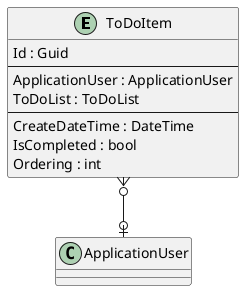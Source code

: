 @startuml

entity ToDoItem {
    Id : Guid
    --
    ApplicationUser : ApplicationUser
    ToDoList : ToDoList
    ' ToDoItemKeyCodePlaceholder
    --
    CreateDateTime : DateTime
    IsCompleted : bool
    Ordering : int
    ' ToDoItemPropertyCodePlaceholder
}

' EntityCodePlaceholder

ToDoItem }o--o| ApplicationUser
' RelationshipCodePlaceholder

@enduml
